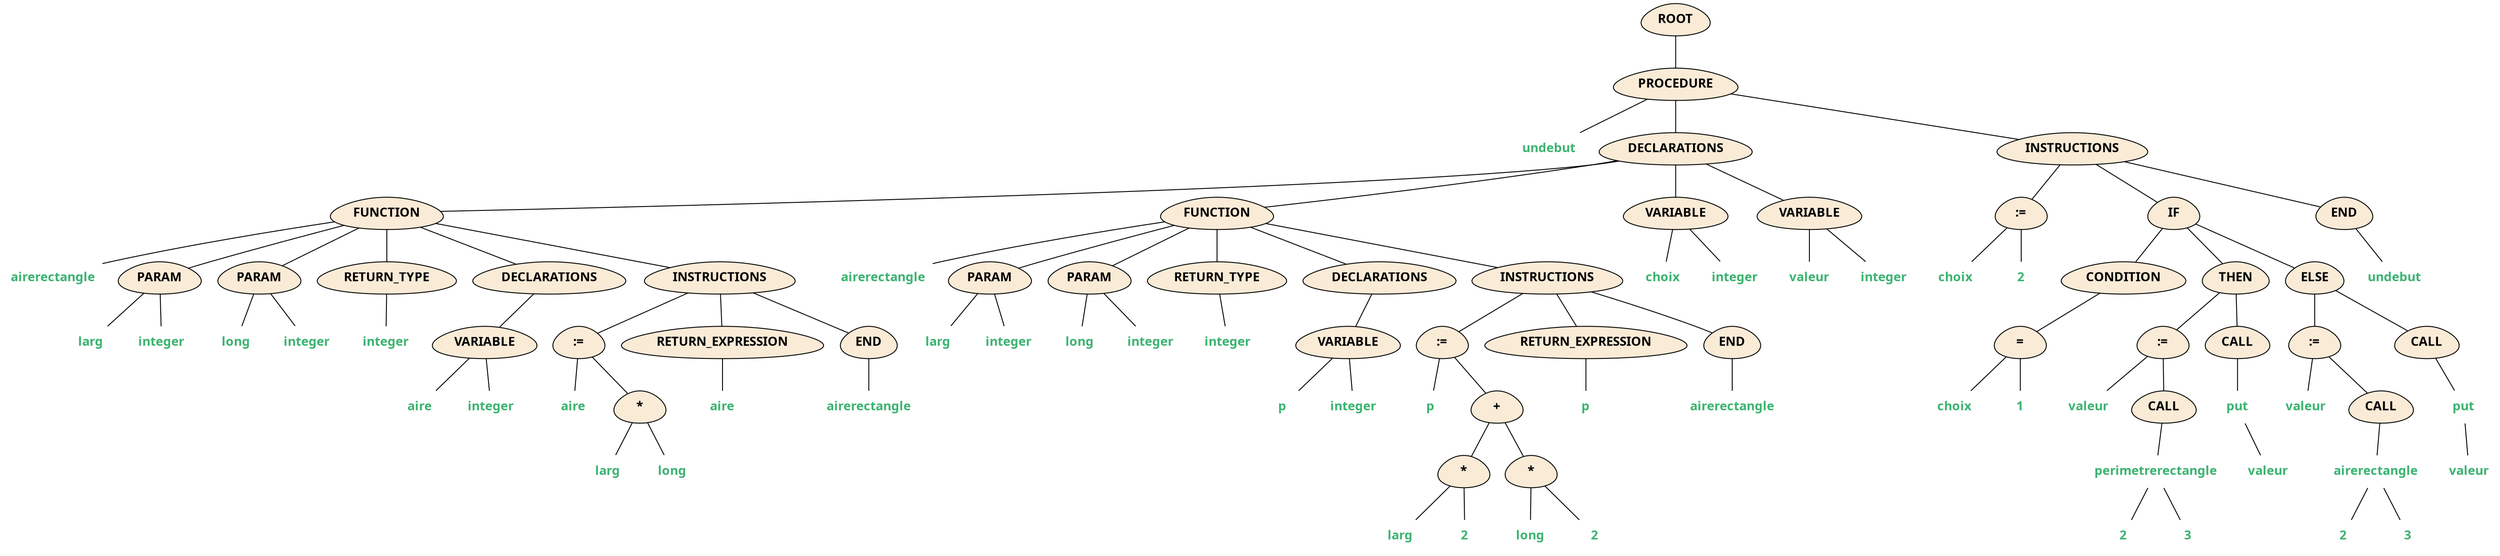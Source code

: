 graph
	{
		fontname="Helvetica bold,bold"
		node [fontname="Helvetica bold,bold"]
		edge [fontname="Helvetica,Arial,sans-serif"]
		{
			label="AST"
			node0;
			node0 [label="ROOT" shape=egg fontcolor=black style=filled fillcolor=antiquewhite];
			node1;
			node1 [label="PROCEDURE" shape=egg fontcolor=black style=filled fillcolor=antiquewhite];
			node0 -- node1;
			node2;
			node2 [label="undebut" shape=plaintext fontcolor=mediumseagreen];
			node1 -- node2;
			node3;
			node3 [label="DECLARATIONS" shape=egg fontcolor=black style=filled fillcolor=antiquewhite];
			node1 -- node3;
			node4;
			node4 [label="FUNCTION" shape=egg fontcolor=black style=filled fillcolor=antiquewhite];
			node3 -- node4;
			node5;
			node5 [label="airerectangle" shape=plaintext fontcolor=mediumseagreen];
			node4 -- node5;
			node6;
			node6 [label="PARAM" shape=egg fontcolor=black style=filled fillcolor=antiquewhite];
			node4 -- node6;
			node7;
			node7 [label="larg" shape=plaintext fontcolor=mediumseagreen];
			node6 -- node7;
			node8;
			node8 [label="integer" shape=plaintext fontcolor=mediumseagreen];
			node6 -- node8;
			node9;
			node9 [label="PARAM" shape=egg fontcolor=black style=filled fillcolor=antiquewhite];
			node4 -- node9;
			node10;
			node10 [label="long" shape=plaintext fontcolor=mediumseagreen];
			node9 -- node10;
			node11;
			node11 [label="integer" shape=plaintext fontcolor=mediumseagreen];
			node9 -- node11;
			node12;
			node12 [label="RETURN_TYPE" shape=egg fontcolor=black style=filled fillcolor=antiquewhite];
			node4 -- node12;
			node13;
			node13 [label="integer" shape=plaintext fontcolor=mediumseagreen];
			node12 -- node13;
			node14;
			node14 [label="DECLARATIONS" shape=egg fontcolor=black style=filled fillcolor=antiquewhite];
			node4 -- node14;
			node15;
			node15 [label="VARIABLE" shape=egg fontcolor=black style=filled fillcolor=antiquewhite];
			node14 -- node15;
			node16;
			node16 [label="aire" shape=plaintext fontcolor=mediumseagreen];
			node15 -- node16;
			node17;
			node17 [label="integer" shape=plaintext fontcolor=mediumseagreen];
			node15 -- node17;
			node18;
			node18 [label="INSTRUCTIONS" shape=egg fontcolor=black style=filled fillcolor=antiquewhite];
			node4 -- node18;
			node19;
			node19 [label="aire" shape=plaintext fontcolor=mediumseagreen];
			node20;
			node20 [label="larg" shape=plaintext fontcolor=mediumseagreen];
			node21;
			node21 [label="long" shape=plaintext fontcolor=mediumseagreen];
			node22;
			node22 [label="*" shape=egg fontcolor=black style=filled fillcolor=antiquewhite];
			node22 -- node21;
			node22 -- node20;
			node23;
			node23 [label=":=" shape=egg fontcolor=black style=filled fillcolor=antiquewhite];
			node18 -- node23;
			node23 -- node19;
			node23 -- node22;
			node24;
			node24 [label="RETURN_EXPRESSION" shape=egg fontcolor=black style=filled fillcolor=antiquewhite];
			node18 -- node24;
			node25;
			node25 [label="aire" shape=plaintext fontcolor=mediumseagreen];
			node24 -- node25;
			node26;
			node26 [label="END" shape=egg fontcolor=black style=filled fillcolor=antiquewhite];
			node18 -- node26;
			node27;
			node27 [label="airerectangle" shape=plaintext fontcolor=mediumseagreen];
			node26 -- node27;
			node28;
			node28 [label="FUNCTION" shape=egg fontcolor=black style=filled fillcolor=antiquewhite];
			node3 -- node28;
			node29;
			node29 [label="airerectangle" shape=plaintext fontcolor=mediumseagreen];
			node28 -- node29;
			node30;
			node30 [label="PARAM" shape=egg fontcolor=black style=filled fillcolor=antiquewhite];
			node28 -- node30;
			node31;
			node31 [label="larg" shape=plaintext fontcolor=mediumseagreen];
			node30 -- node31;
			node32;
			node32 [label="integer" shape=plaintext fontcolor=mediumseagreen];
			node30 -- node32;
			node33;
			node33 [label="PARAM" shape=egg fontcolor=black style=filled fillcolor=antiquewhite];
			node28 -- node33;
			node34;
			node34 [label="long" shape=plaintext fontcolor=mediumseagreen];
			node33 -- node34;
			node35;
			node35 [label="integer" shape=plaintext fontcolor=mediumseagreen];
			node33 -- node35;
			node36;
			node36 [label="RETURN_TYPE" shape=egg fontcolor=black style=filled fillcolor=antiquewhite];
			node28 -- node36;
			node37;
			node37 [label="integer" shape=plaintext fontcolor=mediumseagreen];
			node36 -- node37;
			node38;
			node38 [label="DECLARATIONS" shape=egg fontcolor=black style=filled fillcolor=antiquewhite];
			node28 -- node38;
			node39;
			node39 [label="VARIABLE" shape=egg fontcolor=black style=filled fillcolor=antiquewhite];
			node38 -- node39;
			node40;
			node40 [label="p" shape=plaintext fontcolor=mediumseagreen];
			node39 -- node40;
			node41;
			node41 [label="integer" shape=plaintext fontcolor=mediumseagreen];
			node39 -- node41;
			node42;
			node42 [label="INSTRUCTIONS" shape=egg fontcolor=black style=filled fillcolor=antiquewhite];
			node28 -- node42;
			node43;
			node43 [label="p" shape=plaintext fontcolor=mediumseagreen];
			node44;
			node44 [label="larg" shape=plaintext fontcolor=mediumseagreen];
			node45;
			node45 [label="2" shape=plaintext fontcolor=mediumseagreen];
			node46;
			node46 [label="*" shape=egg fontcolor=black style=filled fillcolor=antiquewhite];
			node46 -- node45;
			node46 -- node44;
			node47;
			node47 [label="long" shape=plaintext fontcolor=mediumseagreen];
			node48;
			node48 [label="2" shape=plaintext fontcolor=mediumseagreen];
			node49;
			node49 [label="*" shape=egg fontcolor=black style=filled fillcolor=antiquewhite];
			node49 -- node48;
			node49 -- node47;
			node50;
			node50 [label="+" shape=egg fontcolor=black style=filled fillcolor=antiquewhite];
			node50 -- node46;
			node50 -- node49;
			node51;
			node51 [label=":=" shape=egg fontcolor=black style=filled fillcolor=antiquewhite];
			node42 -- node51;
			node51 -- node43;
			node51 -- node50;
			node52;
			node52 [label="RETURN_EXPRESSION" shape=egg fontcolor=black style=filled fillcolor=antiquewhite];
			node42 -- node52;
			node53;
			node53 [label="p" shape=plaintext fontcolor=mediumseagreen];
			node52 -- node53;
			node54;
			node54 [label="END" shape=egg fontcolor=black style=filled fillcolor=antiquewhite];
			node42 -- node54;
			node55;
			node55 [label="airerectangle" shape=plaintext fontcolor=mediumseagreen];
			node54 -- node55;
			node56;
			node56 [label="VARIABLE" shape=egg fontcolor=black style=filled fillcolor=antiquewhite];
			node3 -- node56;
			node57;
			node57 [label="choix" shape=plaintext fontcolor=mediumseagreen];
			node56 -- node57;
			node58;
			node58 [label="integer" shape=plaintext fontcolor=mediumseagreen];
			node56 -- node58;
			node59;
			node59 [label="VARIABLE" shape=egg fontcolor=black style=filled fillcolor=antiquewhite];
			node3 -- node59;
			node60;
			node60 [label="valeur" shape=plaintext fontcolor=mediumseagreen];
			node59 -- node60;
			node61;
			node61 [label="integer" shape=plaintext fontcolor=mediumseagreen];
			node59 -- node61;
			node62;
			node62 [label="INSTRUCTIONS" shape=egg fontcolor=black style=filled fillcolor=antiquewhite];
			node1 -- node62;
			node63;
			node63 [label="choix" shape=plaintext fontcolor=mediumseagreen];
			node64;
			node64 [label="2" shape=plaintext fontcolor=mediumseagreen];
			node65;
			node65 [label=":=" shape=egg fontcolor=black style=filled fillcolor=antiquewhite];
			node62 -- node65;
			node65 -- node63;
			node65 -- node64;
			node66;
			node66 [label="IF" shape=egg fontcolor=black style=filled fillcolor=antiquewhite];
			node62 -- node66;
			node67;
			node67 [label="CONDITION" shape=egg fontcolor=black style=filled fillcolor=antiquewhite];
			node66 -- node67;
			node68;
			node68 [label="choix" shape=plaintext fontcolor=mediumseagreen];
			node69;
			node69 [label="1" shape=plaintext fontcolor=mediumseagreen];
			node70;
			node70 [label="=" shape=egg fontcolor=black style=filled fillcolor=antiquewhite];
			node70 -- node69;
			node70 -- node68;
			node67 -- node70;
			node71;
			node71 [label="THEN" shape=egg fontcolor=black style=filled fillcolor=antiquewhite];
			node66 -- node71;
			node72;
			node72 [label="valeur" shape=plaintext fontcolor=mediumseagreen];
			node73;
			node73 [label="perimetrerectangle" shape=plaintext fontcolor=mediumseagreen];
			node74;
			node74 [label="CALL" shape=egg fontcolor=black style=filled fillcolor=antiquewhite];
			node74 -- node73;
			node75;
			node75 [label="2" shape=plaintext fontcolor=mediumseagreen];
			node73 -- node75;
			node76;
			node76 [label="3" shape=plaintext fontcolor=mediumseagreen];
			node73 -- node76;
			node77;
			node77 [label=":=" shape=egg fontcolor=black style=filled fillcolor=antiquewhite];
			node71 -- node77;
			node77 -- node72;
			node77 -- node74;
			node78;
			node78 [label="put" shape=plaintext fontcolor=mediumseagreen];
			node79;
			node79 [label="CALL" shape=egg fontcolor=black style=filled fillcolor=antiquewhite];
			node79 -- node78;
			node80;
			node80 [label="valeur" shape=plaintext fontcolor=mediumseagreen];
			node78 -- node80;
			node71 -- node79;
			node81;
			node81 [label="ELSE" shape=egg fontcolor=black style=filled fillcolor=antiquewhite];
			node66 -- node81;
			node82;
			node82 [label="valeur" shape=plaintext fontcolor=mediumseagreen];
			node83;
			node83 [label="airerectangle" shape=plaintext fontcolor=mediumseagreen];
			node84;
			node84 [label="CALL" shape=egg fontcolor=black style=filled fillcolor=antiquewhite];
			node84 -- node83;
			node85;
			node85 [label="2" shape=plaintext fontcolor=mediumseagreen];
			node83 -- node85;
			node86;
			node86 [label="3" shape=plaintext fontcolor=mediumseagreen];
			node83 -- node86;
			node87;
			node87 [label=":=" shape=egg fontcolor=black style=filled fillcolor=antiquewhite];
			node81 -- node87;
			node87 -- node82;
			node87 -- node84;
			node88;
			node88 [label="put" shape=plaintext fontcolor=mediumseagreen];
			node89;
			node89 [label="CALL" shape=egg fontcolor=black style=filled fillcolor=antiquewhite];
			node89 -- node88;
			node90;
			node90 [label="valeur" shape=plaintext fontcolor=mediumseagreen];
			node88 -- node90;
			node81 -- node89;
			node91;
			node91 [label="END" shape=egg fontcolor=black style=filled fillcolor=antiquewhite];
			node62 -- node91;
			node92;
			node92 [label="undebut" shape=plaintext fontcolor=mediumseagreen];
			node91 -- node92;
		}
	}